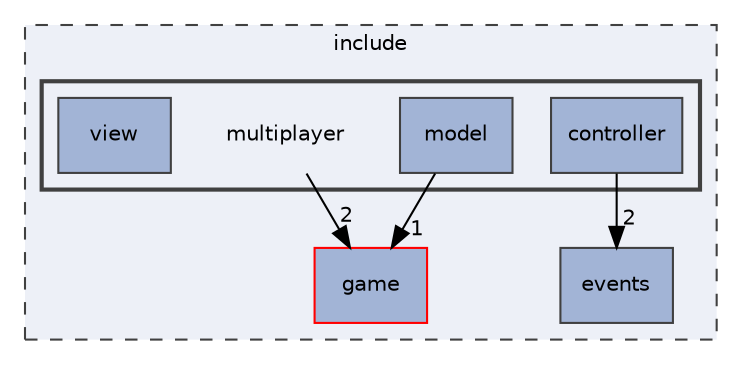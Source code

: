 digraph "include/multiplayer"
{
 // LATEX_PDF_SIZE
  edge [fontname="Helvetica",fontsize="10",labelfontname="Helvetica",labelfontsize="10"];
  node [fontname="Helvetica",fontsize="10",shape=record];
  compound=true
  subgraph clusterdir_d44c64559bbebec7f509842c48db8b23 {
    graph [ bgcolor="#edf0f7", pencolor="grey25", style="filled,dashed,", label="include", fontname="Helvetica", fontsize="10", URL="dir_d44c64559bbebec7f509842c48db8b23.html"]
  dir_c33611b4dec78f96017d2ccf425d656a [shape=box, label="events", style="filled,", fillcolor="#a2b4d6", color="grey25", URL="dir_c33611b4dec78f96017d2ccf425d656a.html"];
  dir_f307a46daed1218fee22380d1eacedba [shape=box, label="game", style="filled,", fillcolor="#a2b4d6", color="red", URL="dir_f307a46daed1218fee22380d1eacedba.html"];
  subgraph clusterdir_c662be12d708fb1f538fb261da102ef9 {
    graph [ bgcolor="#edf0f7", pencolor="grey25", style="filled,bold,", label="", fontname="Helvetica", fontsize="10", URL="dir_c662be12d708fb1f538fb261da102ef9.html"]
    dir_c662be12d708fb1f538fb261da102ef9 [shape=plaintext, label="multiplayer"];
  dir_3c57d9e87f54d17a55bd6609eb9dfcb3 [shape=box, label="controller", style="filled,", fillcolor="#a2b4d6", color="grey25", URL="dir_3c57d9e87f54d17a55bd6609eb9dfcb3.html"];
  dir_31a592da9fa52f7788848ceec52d4477 [shape=box, label="model", style="filled,", fillcolor="#a2b4d6", color="grey25", URL="dir_31a592da9fa52f7788848ceec52d4477.html"];
  dir_89ff03143234ef1c2ed525ce8851b0fe [shape=box, label="view", style="filled,", fillcolor="#a2b4d6", color="grey25", URL="dir_89ff03143234ef1c2ed525ce8851b0fe.html"];
  }
  }
  dir_c662be12d708fb1f538fb261da102ef9->dir_f307a46daed1218fee22380d1eacedba [headlabel="2", labeldistance=1.5 headhref="dir_000012_000005.html"];
  dir_3c57d9e87f54d17a55bd6609eb9dfcb3->dir_c33611b4dec78f96017d2ccf425d656a [headlabel="2", labeldistance=1.5 headhref="dir_000002_000004.html"];
  dir_31a592da9fa52f7788848ceec52d4477->dir_f307a46daed1218fee22380d1eacedba [headlabel="1", labeldistance=1.5 headhref="dir_000011_000005.html"];
}
